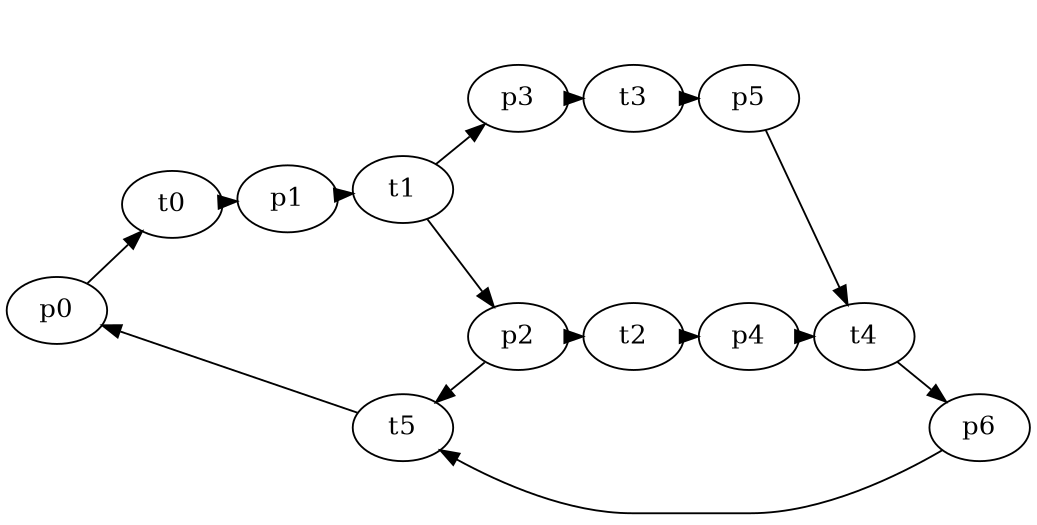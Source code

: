 digraph A {
// splines = ortho
rankdir=LR;
ratio=fill
graph [pad="0.05", nodesep="0.15", ranksep="0.02"];
margin=0;
size="7,3.5!"
p0
p1
p2
p3
p4
p5
p6

t0
t1
t2
t3
t4
t5
{rank="same";
t1 t5

}
p0 -> t0
p1 -> t1
p2 -> t2
p2 -> t5
p3 -> t3
p4 -> t4
p5 -> t4
p6 -> t5

t5 -> p0

t0 -> p1
t1 -> p2
t1 -> p3
t2 -> p4
t3 -> p5
t4 -> p6

}
